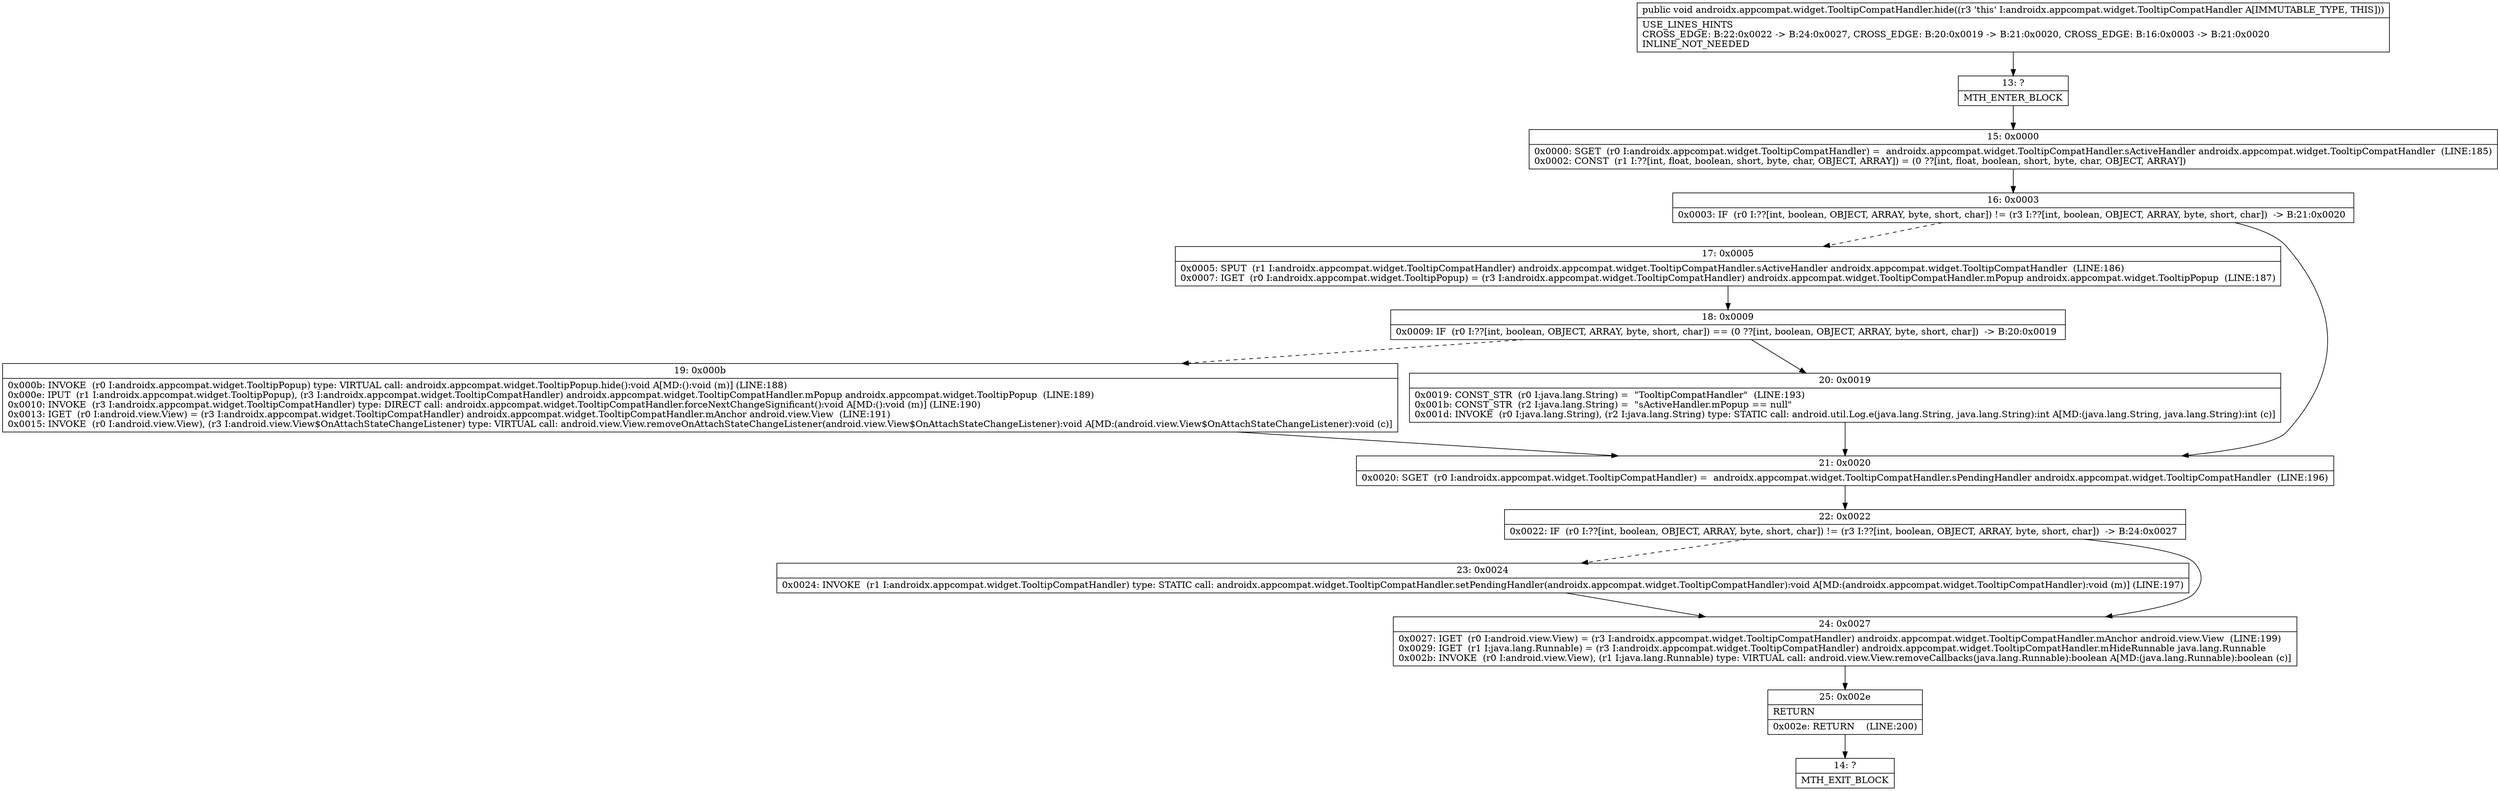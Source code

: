digraph "CFG forandroidx.appcompat.widget.TooltipCompatHandler.hide()V" {
Node_13 [shape=record,label="{13\:\ ?|MTH_ENTER_BLOCK\l}"];
Node_15 [shape=record,label="{15\:\ 0x0000|0x0000: SGET  (r0 I:androidx.appcompat.widget.TooltipCompatHandler) =  androidx.appcompat.widget.TooltipCompatHandler.sActiveHandler androidx.appcompat.widget.TooltipCompatHandler  (LINE:185)\l0x0002: CONST  (r1 I:??[int, float, boolean, short, byte, char, OBJECT, ARRAY]) = (0 ??[int, float, boolean, short, byte, char, OBJECT, ARRAY]) \l}"];
Node_16 [shape=record,label="{16\:\ 0x0003|0x0003: IF  (r0 I:??[int, boolean, OBJECT, ARRAY, byte, short, char]) != (r3 I:??[int, boolean, OBJECT, ARRAY, byte, short, char])  \-\> B:21:0x0020 \l}"];
Node_17 [shape=record,label="{17\:\ 0x0005|0x0005: SPUT  (r1 I:androidx.appcompat.widget.TooltipCompatHandler) androidx.appcompat.widget.TooltipCompatHandler.sActiveHandler androidx.appcompat.widget.TooltipCompatHandler  (LINE:186)\l0x0007: IGET  (r0 I:androidx.appcompat.widget.TooltipPopup) = (r3 I:androidx.appcompat.widget.TooltipCompatHandler) androidx.appcompat.widget.TooltipCompatHandler.mPopup androidx.appcompat.widget.TooltipPopup  (LINE:187)\l}"];
Node_18 [shape=record,label="{18\:\ 0x0009|0x0009: IF  (r0 I:??[int, boolean, OBJECT, ARRAY, byte, short, char]) == (0 ??[int, boolean, OBJECT, ARRAY, byte, short, char])  \-\> B:20:0x0019 \l}"];
Node_19 [shape=record,label="{19\:\ 0x000b|0x000b: INVOKE  (r0 I:androidx.appcompat.widget.TooltipPopup) type: VIRTUAL call: androidx.appcompat.widget.TooltipPopup.hide():void A[MD:():void (m)] (LINE:188)\l0x000e: IPUT  (r1 I:androidx.appcompat.widget.TooltipPopup), (r3 I:androidx.appcompat.widget.TooltipCompatHandler) androidx.appcompat.widget.TooltipCompatHandler.mPopup androidx.appcompat.widget.TooltipPopup  (LINE:189)\l0x0010: INVOKE  (r3 I:androidx.appcompat.widget.TooltipCompatHandler) type: DIRECT call: androidx.appcompat.widget.TooltipCompatHandler.forceNextChangeSignificant():void A[MD:():void (m)] (LINE:190)\l0x0013: IGET  (r0 I:android.view.View) = (r3 I:androidx.appcompat.widget.TooltipCompatHandler) androidx.appcompat.widget.TooltipCompatHandler.mAnchor android.view.View  (LINE:191)\l0x0015: INVOKE  (r0 I:android.view.View), (r3 I:android.view.View$OnAttachStateChangeListener) type: VIRTUAL call: android.view.View.removeOnAttachStateChangeListener(android.view.View$OnAttachStateChangeListener):void A[MD:(android.view.View$OnAttachStateChangeListener):void (c)]\l}"];
Node_20 [shape=record,label="{20\:\ 0x0019|0x0019: CONST_STR  (r0 I:java.lang.String) =  \"TooltipCompatHandler\"  (LINE:193)\l0x001b: CONST_STR  (r2 I:java.lang.String) =  \"sActiveHandler.mPopup == null\" \l0x001d: INVOKE  (r0 I:java.lang.String), (r2 I:java.lang.String) type: STATIC call: android.util.Log.e(java.lang.String, java.lang.String):int A[MD:(java.lang.String, java.lang.String):int (c)]\l}"];
Node_21 [shape=record,label="{21\:\ 0x0020|0x0020: SGET  (r0 I:androidx.appcompat.widget.TooltipCompatHandler) =  androidx.appcompat.widget.TooltipCompatHandler.sPendingHandler androidx.appcompat.widget.TooltipCompatHandler  (LINE:196)\l}"];
Node_22 [shape=record,label="{22\:\ 0x0022|0x0022: IF  (r0 I:??[int, boolean, OBJECT, ARRAY, byte, short, char]) != (r3 I:??[int, boolean, OBJECT, ARRAY, byte, short, char])  \-\> B:24:0x0027 \l}"];
Node_23 [shape=record,label="{23\:\ 0x0024|0x0024: INVOKE  (r1 I:androidx.appcompat.widget.TooltipCompatHandler) type: STATIC call: androidx.appcompat.widget.TooltipCompatHandler.setPendingHandler(androidx.appcompat.widget.TooltipCompatHandler):void A[MD:(androidx.appcompat.widget.TooltipCompatHandler):void (m)] (LINE:197)\l}"];
Node_24 [shape=record,label="{24\:\ 0x0027|0x0027: IGET  (r0 I:android.view.View) = (r3 I:androidx.appcompat.widget.TooltipCompatHandler) androidx.appcompat.widget.TooltipCompatHandler.mAnchor android.view.View  (LINE:199)\l0x0029: IGET  (r1 I:java.lang.Runnable) = (r3 I:androidx.appcompat.widget.TooltipCompatHandler) androidx.appcompat.widget.TooltipCompatHandler.mHideRunnable java.lang.Runnable \l0x002b: INVOKE  (r0 I:android.view.View), (r1 I:java.lang.Runnable) type: VIRTUAL call: android.view.View.removeCallbacks(java.lang.Runnable):boolean A[MD:(java.lang.Runnable):boolean (c)]\l}"];
Node_25 [shape=record,label="{25\:\ 0x002e|RETURN\l|0x002e: RETURN    (LINE:200)\l}"];
Node_14 [shape=record,label="{14\:\ ?|MTH_EXIT_BLOCK\l}"];
MethodNode[shape=record,label="{public void androidx.appcompat.widget.TooltipCompatHandler.hide((r3 'this' I:androidx.appcompat.widget.TooltipCompatHandler A[IMMUTABLE_TYPE, THIS]))  | USE_LINES_HINTS\lCROSS_EDGE: B:22:0x0022 \-\> B:24:0x0027, CROSS_EDGE: B:20:0x0019 \-\> B:21:0x0020, CROSS_EDGE: B:16:0x0003 \-\> B:21:0x0020\lINLINE_NOT_NEEDED\l}"];
MethodNode -> Node_13;Node_13 -> Node_15;
Node_15 -> Node_16;
Node_16 -> Node_17[style=dashed];
Node_16 -> Node_21;
Node_17 -> Node_18;
Node_18 -> Node_19[style=dashed];
Node_18 -> Node_20;
Node_19 -> Node_21;
Node_20 -> Node_21;
Node_21 -> Node_22;
Node_22 -> Node_23[style=dashed];
Node_22 -> Node_24;
Node_23 -> Node_24;
Node_24 -> Node_25;
Node_25 -> Node_14;
}


